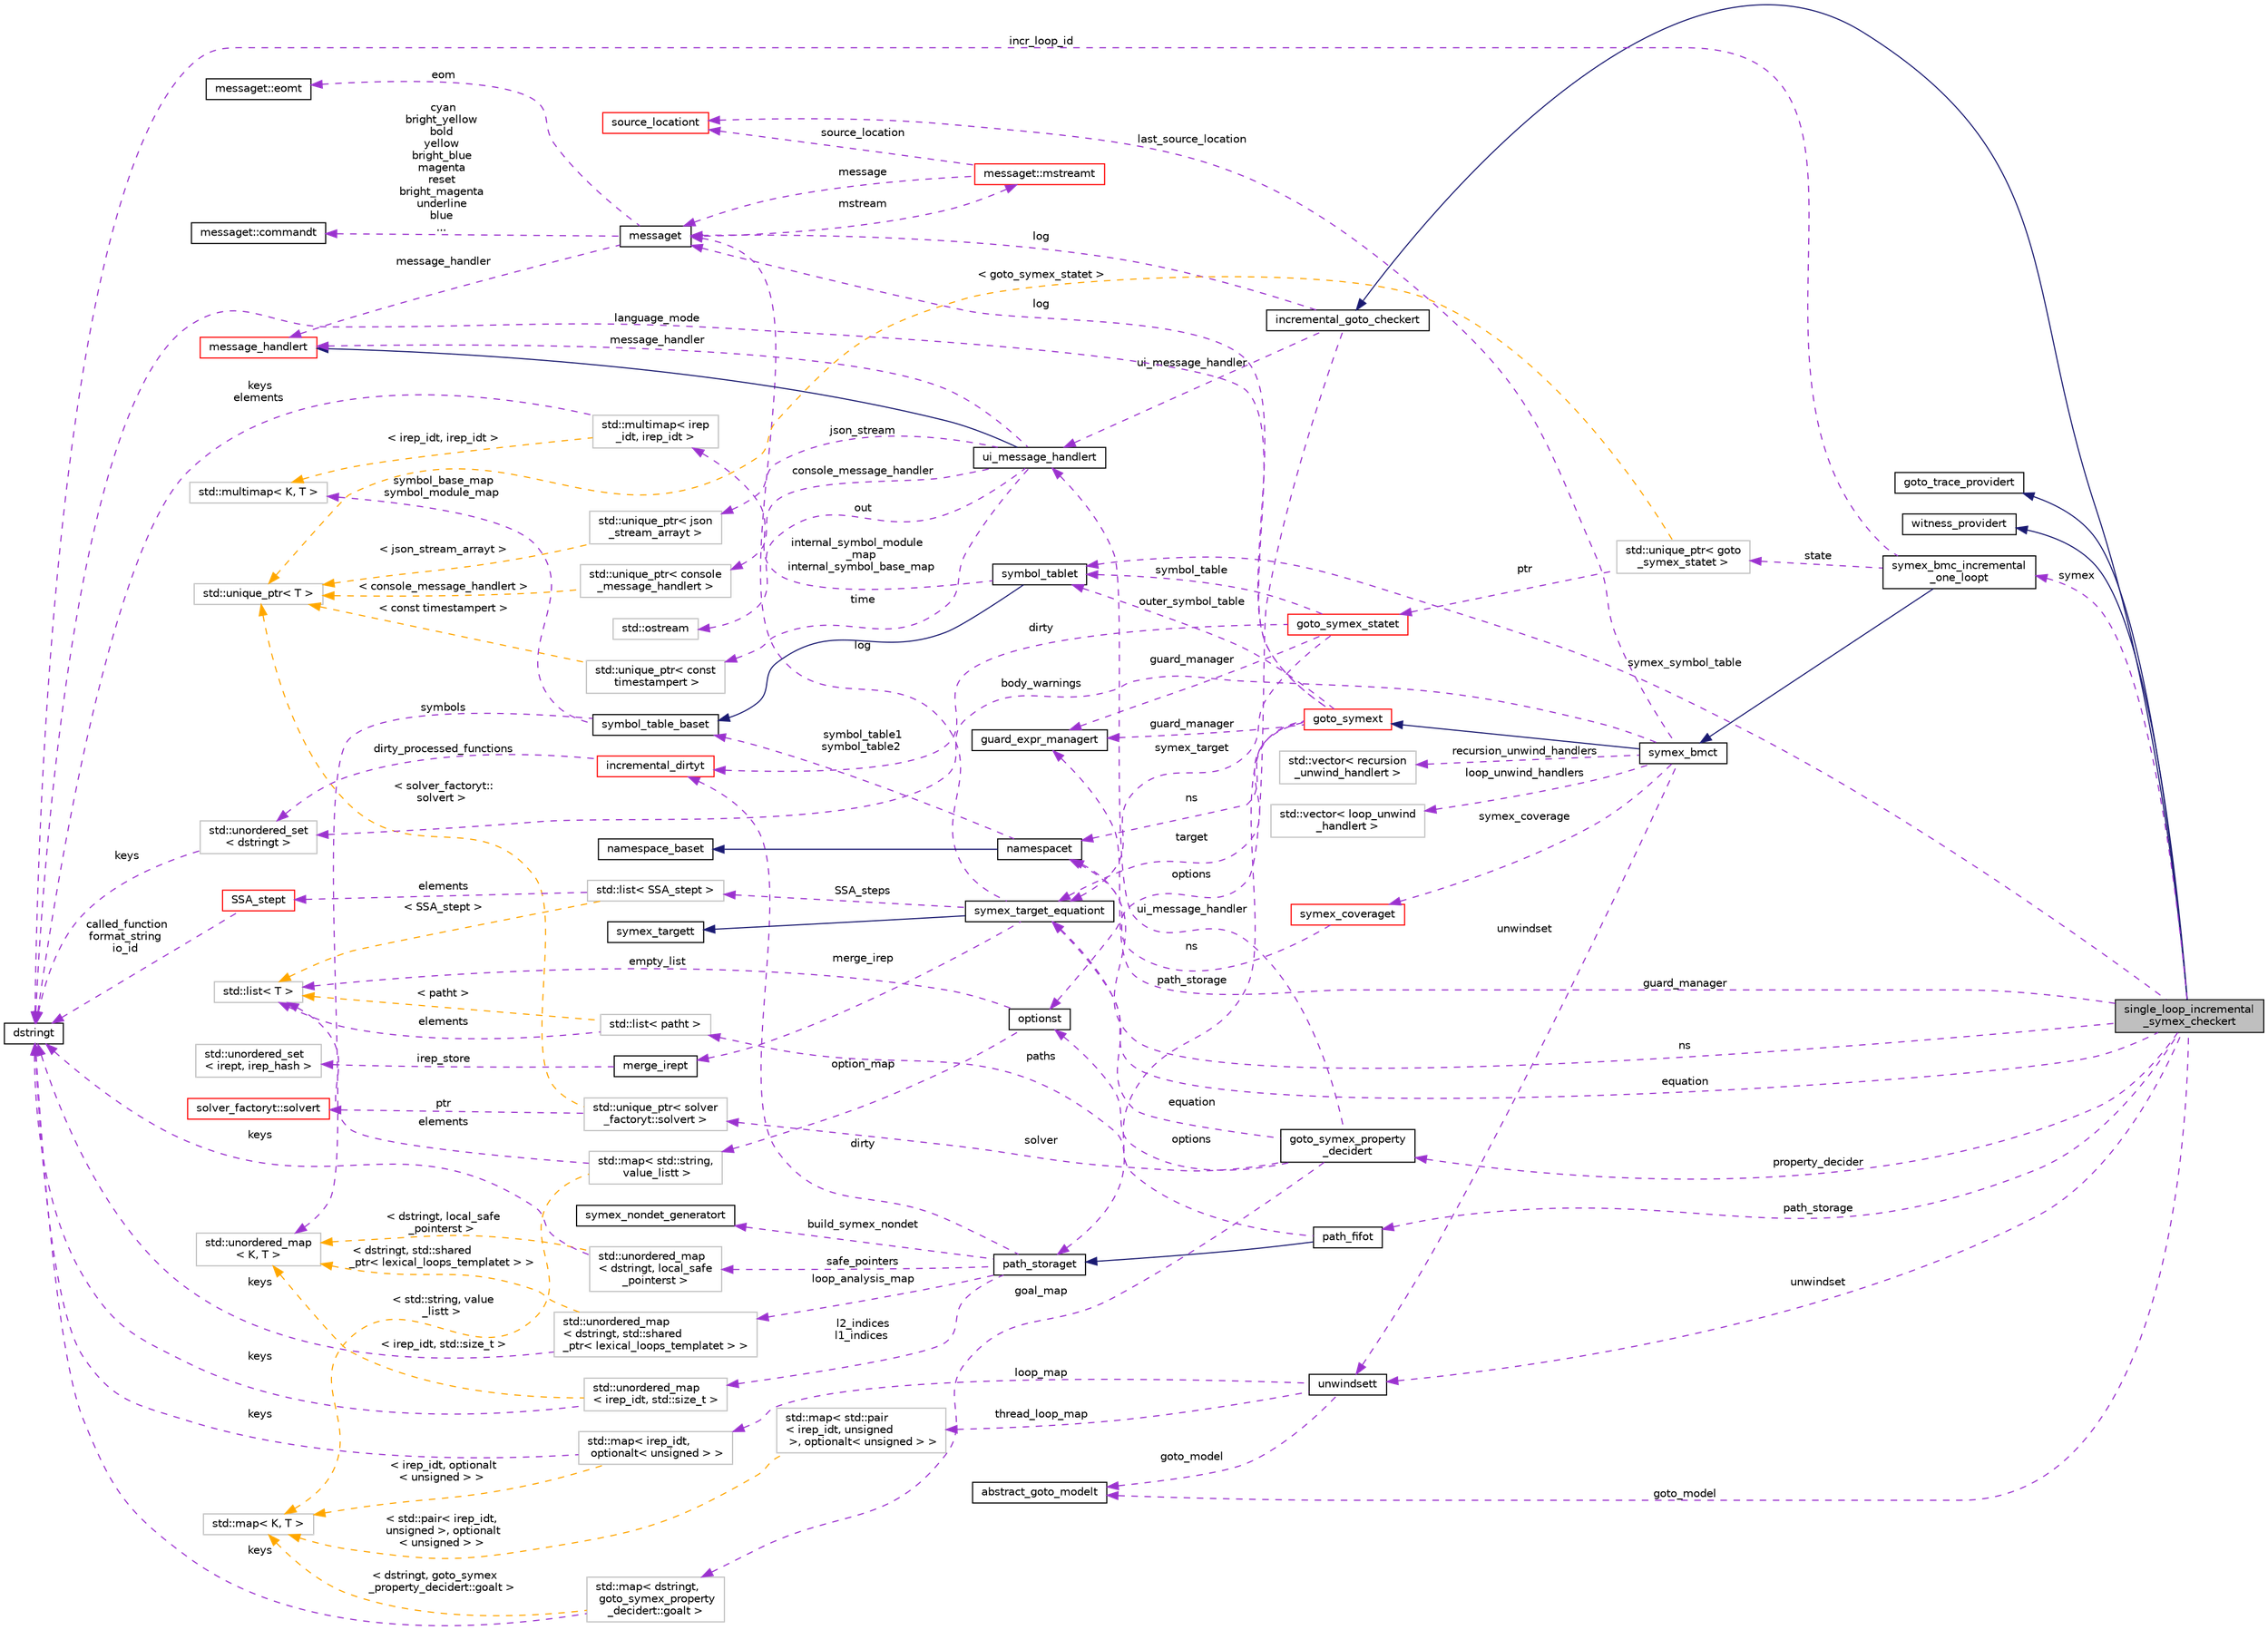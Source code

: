 digraph "single_loop_incremental_symex_checkert"
{
 // LATEX_PDF_SIZE
  bgcolor="transparent";
  edge [fontname="Helvetica",fontsize="10",labelfontname="Helvetica",labelfontsize="10"];
  node [fontname="Helvetica",fontsize="10",shape=record];
  rankdir="LR";
  Node1 [label="single_loop_incremental\l_symex_checkert",height=0.2,width=0.4,color="black", fillcolor="grey75", style="filled", fontcolor="black",tooltip="Performs a multi-path symbolic execution using goto-symex that incrementally unwinds a given loop and..."];
  Node2 -> Node1 [dir="back",color="midnightblue",fontsize="10",style="solid",fontname="Helvetica"];
  Node2 [label="incremental_goto_checkert",height=0.2,width=0.4,color="black",URL="$classincremental__goto__checkert.html",tooltip="An implementation of incremental_goto_checkert provides functionality for checking a set of propertie..."];
  Node3 -> Node2 [dir="back",color="darkorchid3",fontsize="10",style="dashed",label=" options" ,fontname="Helvetica"];
  Node3 [label="optionst",height=0.2,width=0.4,color="black",URL="$classoptionst.html",tooltip=" "];
  Node4 -> Node3 [dir="back",color="darkorchid3",fontsize="10",style="dashed",label=" empty_list" ,fontname="Helvetica"];
  Node4 [label="std::list\< T \>",height=0.2,width=0.4,color="grey75",tooltip="STL class."];
  Node6 -> Node3 [dir="back",color="darkorchid3",fontsize="10",style="dashed",label=" option_map" ,fontname="Helvetica"];
  Node6 [label="std::map\< std::string,\l value_listt \>",height=0.2,width=0.4,color="grey75",tooltip=" "];
  Node4 -> Node6 [dir="back",color="darkorchid3",fontsize="10",style="dashed",label=" elements" ,fontname="Helvetica"];
  Node9 -> Node6 [dir="back",color="orange",fontsize="10",style="dashed",label=" \< std::string, value\l_listt \>" ,fontname="Helvetica"];
  Node9 [label="std::map\< K, T \>",height=0.2,width=0.4,color="grey75",tooltip="STL class."];
  Node11 -> Node2 [dir="back",color="darkorchid3",fontsize="10",style="dashed",label=" log" ,fontname="Helvetica"];
  Node11 [label="messaget",height=0.2,width=0.4,color="black",URL="$classmessaget.html",tooltip="Class that provides messages with a built-in verbosity 'level'."];
  Node12 -> Node11 [dir="back",color="darkorchid3",fontsize="10",style="dashed",label=" message_handler" ,fontname="Helvetica"];
  Node12 [label="message_handlert",height=0.2,width=0.4,color="red",URL="$classmessage__handlert.html",tooltip=" "];
  Node15 -> Node11 [dir="back",color="darkorchid3",fontsize="10",style="dashed",label=" cyan\nbright_yellow\nbold\nyellow\nbright_blue\nmagenta\nreset\nbright_magenta\nunderline\nblue\n..." ,fontname="Helvetica"];
  Node15 [label="messaget::commandt",height=0.2,width=0.4,color="black",URL="$classmessaget_1_1commandt.html",tooltip=" "];
  Node16 -> Node11 [dir="back",color="darkorchid3",fontsize="10",style="dashed",label=" mstream" ,fontname="Helvetica"];
  Node16 [label="messaget::mstreamt",height=0.2,width=0.4,color="red",URL="$classmessaget_1_1mstreamt.html",tooltip=" "];
  Node11 -> Node16 [dir="back",color="darkorchid3",fontsize="10",style="dashed",label=" message" ,fontname="Helvetica"];
  Node22 -> Node16 [dir="back",color="darkorchid3",fontsize="10",style="dashed",label=" source_location" ,fontname="Helvetica"];
  Node22 [label="source_locationt",height=0.2,width=0.4,color="red",URL="$classsource__locationt.html",tooltip=" "];
  Node30 -> Node11 [dir="back",color="darkorchid3",fontsize="10",style="dashed",label=" eom" ,fontname="Helvetica"];
  Node30 [label="messaget::eomt",height=0.2,width=0.4,color="black",URL="$classmessaget_1_1eomt.html",tooltip=" "];
  Node31 -> Node2 [dir="back",color="darkorchid3",fontsize="10",style="dashed",label=" ui_message_handler" ,fontname="Helvetica"];
  Node31 [label="ui_message_handlert",height=0.2,width=0.4,color="black",URL="$classui__message__handlert.html",tooltip=" "];
  Node12 -> Node31 [dir="back",color="midnightblue",fontsize="10",style="solid",fontname="Helvetica"];
  Node12 -> Node31 [dir="back",color="darkorchid3",fontsize="10",style="dashed",label=" message_handler" ,fontname="Helvetica"];
  Node32 -> Node31 [dir="back",color="darkorchid3",fontsize="10",style="dashed",label=" json_stream" ,fontname="Helvetica"];
  Node32 [label="std::unique_ptr\< json\l_stream_arrayt \>",height=0.2,width=0.4,color="grey75",tooltip=" "];
  Node36 -> Node32 [dir="back",color="orange",fontsize="10",style="dashed",label=" \< json_stream_arrayt \>" ,fontname="Helvetica"];
  Node36 [label="std::unique_ptr\< T \>",height=0.2,width=0.4,color="grey75",tooltip="STL class."];
  Node42 -> Node31 [dir="back",color="darkorchid3",fontsize="10",style="dashed",label=" console_message_handler" ,fontname="Helvetica"];
  Node42 [label="std::unique_ptr\< console\l_message_handlert \>",height=0.2,width=0.4,color="grey75",tooltip=" "];
  Node36 -> Node42 [dir="back",color="orange",fontsize="10",style="dashed",label=" \< console_message_handlert \>" ,fontname="Helvetica"];
  Node40 -> Node31 [dir="back",color="darkorchid3",fontsize="10",style="dashed",label=" out" ,fontname="Helvetica"];
  Node40 [label="std::ostream",height=0.2,width=0.4,color="grey75",tooltip="STL class."];
  Node44 -> Node31 [dir="back",color="darkorchid3",fontsize="10",style="dashed",label=" time" ,fontname="Helvetica"];
  Node44 [label="std::unique_ptr\< const\l timestampert \>",height=0.2,width=0.4,color="grey75",tooltip=" "];
  Node36 -> Node44 [dir="back",color="orange",fontsize="10",style="dashed",label=" \< const timestampert \>" ,fontname="Helvetica"];
  Node46 -> Node1 [dir="back",color="midnightblue",fontsize="10",style="solid",fontname="Helvetica"];
  Node46 [label="goto_trace_providert",height=0.2,width=0.4,color="black",URL="$classgoto__trace__providert.html",tooltip="An implementation of incremental_goto_checkert may implement this interface to provide goto traces."];
  Node47 -> Node1 [dir="back",color="midnightblue",fontsize="10",style="solid",fontname="Helvetica"];
  Node47 [label="witness_providert",height=0.2,width=0.4,color="black",URL="$classwitness__providert.html",tooltip="An implementation of incremental_goto_checkert may implement this interface to provide GraphML witnes..."];
  Node48 -> Node1 [dir="back",color="darkorchid3",fontsize="10",style="dashed",label=" symex_symbol_table" ,fontname="Helvetica"];
  Node48 [label="symbol_tablet",height=0.2,width=0.4,color="black",URL="$classsymbol__tablet.html",tooltip="The symbol table."];
  Node49 -> Node48 [dir="back",color="midnightblue",fontsize="10",style="solid",fontname="Helvetica"];
  Node49 [label="symbol_table_baset",height=0.2,width=0.4,color="black",URL="$classsymbol__table__baset.html",tooltip="The symbol table base class interface."];
  Node50 -> Node49 [dir="back",color="darkorchid3",fontsize="10",style="dashed",label=" symbol_base_map\nsymbol_module_map" ,fontname="Helvetica"];
  Node50 [label="std::multimap\< K, T \>",height=0.2,width=0.4,color="grey75",tooltip="STL class."];
  Node51 -> Node49 [dir="back",color="darkorchid3",fontsize="10",style="dashed",label=" symbols" ,fontname="Helvetica"];
  Node51 [label="std::unordered_map\l\< K, T \>",height=0.2,width=0.4,color="grey75",tooltip="STL class."];
  Node52 -> Node48 [dir="back",color="darkorchid3",fontsize="10",style="dashed",label=" internal_symbol_module\l_map\ninternal_symbol_base_map" ,fontname="Helvetica"];
  Node52 [label="std::multimap\< irep\l_idt, irep_idt \>",height=0.2,width=0.4,color="grey75",tooltip=" "];
  Node28 -> Node52 [dir="back",color="darkorchid3",fontsize="10",style="dashed",label=" keys\nelements" ,fontname="Helvetica"];
  Node28 [label="dstringt",height=0.2,width=0.4,color="black",URL="$classdstringt.html",tooltip="dstringt has one field, an unsigned integer no which is an index into a static table of strings."];
  Node50 -> Node52 [dir="back",color="orange",fontsize="10",style="dashed",label=" \< irep_idt, irep_idt \>" ,fontname="Helvetica"];
  Node53 -> Node1 [dir="back",color="darkorchid3",fontsize="10",style="dashed",label=" symex" ,fontname="Helvetica"];
  Node53 [label="symex_bmc_incremental\l_one_loopt",height=0.2,width=0.4,color="black",URL="$classsymex__bmc__incremental__one__loopt.html",tooltip=" "];
  Node54 -> Node53 [dir="back",color="midnightblue",fontsize="10",style="solid",fontname="Helvetica"];
  Node54 [label="symex_bmct",height=0.2,width=0.4,color="black",URL="$classsymex__bmct.html",tooltip=" "];
  Node55 -> Node54 [dir="back",color="midnightblue",fontsize="10",style="solid",fontname="Helvetica"];
  Node55 [label="goto_symext",height=0.2,width=0.4,color="red",URL="$classgoto__symext.html",tooltip="The main class for the forward symbolic simulator."];
  Node48 -> Node55 [dir="back",color="darkorchid3",fontsize="10",style="dashed",label=" outer_symbol_table" ,fontname="Helvetica"];
  Node11 -> Node55 [dir="back",color="darkorchid3",fontsize="10",style="dashed",label=" log" ,fontname="Helvetica"];
  Node56 -> Node55 [dir="back",color="darkorchid3",fontsize="10",style="dashed",label=" path_storage" ,fontname="Helvetica"];
  Node56 [label="path_storaget",height=0.2,width=0.4,color="black",URL="$classpath__storaget.html",tooltip="Storage for symbolic execution paths to be resumed later."];
  Node57 -> Node56 [dir="back",color="darkorchid3",fontsize="10",style="dashed",label=" safe_pointers" ,fontname="Helvetica"];
  Node57 [label="std::unordered_map\l\< dstringt, local_safe\l_pointerst \>",height=0.2,width=0.4,color="grey75",tooltip=" "];
  Node28 -> Node57 [dir="back",color="darkorchid3",fontsize="10",style="dashed",label=" keys" ,fontname="Helvetica"];
  Node51 -> Node57 [dir="back",color="orange",fontsize="10",style="dashed",label=" \< dstringt, local_safe\l_pointerst \>" ,fontname="Helvetica"];
  Node63 -> Node56 [dir="back",color="darkorchid3",fontsize="10",style="dashed",label=" dirty" ,fontname="Helvetica"];
  Node63 [label="incremental_dirtyt",height=0.2,width=0.4,color="red",URL="$classincremental__dirtyt.html",tooltip="Wrapper for dirtyt that permits incremental population, ensuring each function is analysed exactly on..."];
  Node64 -> Node63 [dir="back",color="darkorchid3",fontsize="10",style="dashed",label=" dirty_processed_functions" ,fontname="Helvetica"];
  Node64 [label="std::unordered_set\l\< dstringt \>",height=0.2,width=0.4,color="grey75",tooltip=" "];
  Node28 -> Node64 [dir="back",color="darkorchid3",fontsize="10",style="dashed",label=" keys" ,fontname="Helvetica"];
  Node67 -> Node56 [dir="back",color="darkorchid3",fontsize="10",style="dashed",label=" build_symex_nondet" ,fontname="Helvetica"];
  Node67 [label="symex_nondet_generatort",height=0.2,width=0.4,color="black",URL="$classsymex__nondet__generatort.html",tooltip="Functor generating fresh nondet symbols."];
  Node68 -> Node56 [dir="back",color="darkorchid3",fontsize="10",style="dashed",label=" loop_analysis_map" ,fontname="Helvetica"];
  Node68 [label="std::unordered_map\l\< dstringt, std::shared\l_ptr\< lexical_loops_templatet \> \>",height=0.2,width=0.4,color="grey75",tooltip=" "];
  Node28 -> Node68 [dir="back",color="darkorchid3",fontsize="10",style="dashed",label=" keys" ,fontname="Helvetica"];
  Node51 -> Node68 [dir="back",color="orange",fontsize="10",style="dashed",label=" \< dstringt, std::shared\l_ptr\< lexical_loops_templatet \> \>" ,fontname="Helvetica"];
  Node76 -> Node56 [dir="back",color="darkorchid3",fontsize="10",style="dashed",label=" l2_indices\nl1_indices" ,fontname="Helvetica"];
  Node76 [label="std::unordered_map\l\< irep_idt, std::size_t \>",height=0.2,width=0.4,color="grey75",tooltip=" "];
  Node28 -> Node76 [dir="back",color="darkorchid3",fontsize="10",style="dashed",label=" keys" ,fontname="Helvetica"];
  Node51 -> Node76 [dir="back",color="orange",fontsize="10",style="dashed",label=" \< irep_idt, std::size_t \>" ,fontname="Helvetica"];
  Node77 -> Node55 [dir="back",color="darkorchid3",fontsize="10",style="dashed",label=" guard_manager" ,fontname="Helvetica"];
  Node77 [label="guard_expr_managert",height=0.2,width=0.4,color="black",URL="$structguard__expr__managert.html",tooltip="This is unused by this implementation of guards, but can be used by other implementations of the same..."];
  Node78 -> Node55 [dir="back",color="darkorchid3",fontsize="10",style="dashed",label=" ns" ,fontname="Helvetica"];
  Node78 [label="namespacet",height=0.2,width=0.4,color="black",URL="$classnamespacet.html",tooltip="A namespacet is essentially one or two symbol tables bound together, to allow for symbol lookups in t..."];
  Node79 -> Node78 [dir="back",color="midnightblue",fontsize="10",style="solid",fontname="Helvetica"];
  Node79 [label="namespace_baset",height=0.2,width=0.4,color="black",URL="$classnamespace__baset.html",tooltip="Basic interface for a namespace."];
  Node49 -> Node78 [dir="back",color="darkorchid3",fontsize="10",style="dashed",label=" symbol_table1\nsymbol_table2" ,fontname="Helvetica"];
  Node80 -> Node55 [dir="back",color="darkorchid3",fontsize="10",style="dashed",label=" target" ,fontname="Helvetica"];
  Node80 [label="symex_target_equationt",height=0.2,width=0.4,color="black",URL="$classsymex__target__equationt.html",tooltip="Inheriting the interface of symex_targett this class represents the SSA form of the input program as ..."];
  Node81 -> Node80 [dir="back",color="midnightblue",fontsize="10",style="solid",fontname="Helvetica"];
  Node81 [label="symex_targett",height=0.2,width=0.4,color="black",URL="$classsymex__targett.html",tooltip="The interface of the target container for symbolic execution to record its symbolic steps into."];
  Node11 -> Node80 [dir="back",color="darkorchid3",fontsize="10",style="dashed",label=" log" ,fontname="Helvetica"];
  Node82 -> Node80 [dir="back",color="darkorchid3",fontsize="10",style="dashed",label=" merge_irep" ,fontname="Helvetica"];
  Node82 [label="merge_irept",height=0.2,width=0.4,color="black",URL="$classmerge__irept.html",tooltip=" "];
  Node83 -> Node82 [dir="back",color="darkorchid3",fontsize="10",style="dashed",label=" irep_store" ,fontname="Helvetica"];
  Node83 [label="std::unordered_set\l\< irept, irep_hash \>",height=0.2,width=0.4,color="grey75",tooltip=" "];
  Node84 -> Node80 [dir="back",color="darkorchid3",fontsize="10",style="dashed",label=" SSA_steps" ,fontname="Helvetica"];
  Node84 [label="std::list\< SSA_stept \>",height=0.2,width=0.4,color="grey75",tooltip=" "];
  Node85 -> Node84 [dir="back",color="darkorchid3",fontsize="10",style="dashed",label=" elements" ,fontname="Helvetica"];
  Node85 [label="SSA_stept",height=0.2,width=0.4,color="red",URL="$class_s_s_a__stept.html",tooltip="Single SSA step in the equation."];
  Node28 -> Node85 [dir="back",color="darkorchid3",fontsize="10",style="dashed",label=" called_function\nformat_string\nio_id" ,fontname="Helvetica"];
  Node4 -> Node84 [dir="back",color="orange",fontsize="10",style="dashed",label=" \< SSA_stept \>" ,fontname="Helvetica"];
  Node28 -> Node55 [dir="back",color="darkorchid3",fontsize="10",style="dashed",label=" language_mode" ,fontname="Helvetica"];
  Node64 -> Node54 [dir="back",color="darkorchid3",fontsize="10",style="dashed",label=" body_warnings" ,fontname="Helvetica"];
  Node98 -> Node54 [dir="back",color="darkorchid3",fontsize="10",style="dashed",label=" recursion_unwind_handlers" ,fontname="Helvetica"];
  Node98 [label="std::vector\< recursion\l_unwind_handlert \>",height=0.2,width=0.4,color="grey75",tooltip=" "];
  Node99 -> Node54 [dir="back",color="darkorchid3",fontsize="10",style="dashed",label=" symex_coverage" ,fontname="Helvetica"];
  Node99 [label="symex_coveraget",height=0.2,width=0.4,color="red",URL="$classsymex__coveraget.html",tooltip=" "];
  Node78 -> Node99 [dir="back",color="darkorchid3",fontsize="10",style="dashed",label=" ns" ,fontname="Helvetica"];
  Node102 -> Node54 [dir="back",color="darkorchid3",fontsize="10",style="dashed",label=" loop_unwind_handlers" ,fontname="Helvetica"];
  Node102 [label="std::vector\< loop_unwind\l_handlert \>",height=0.2,width=0.4,color="grey75",tooltip=" "];
  Node103 -> Node54 [dir="back",color="darkorchid3",fontsize="10",style="dashed",label=" unwindset" ,fontname="Helvetica"];
  Node103 [label="unwindsett",height=0.2,width=0.4,color="black",URL="$classunwindsett.html",tooltip=" "];
  Node104 -> Node103 [dir="back",color="darkorchid3",fontsize="10",style="dashed",label=" thread_loop_map" ,fontname="Helvetica"];
  Node104 [label="std::map\< std::pair\l\< irep_idt, unsigned\l \>, optionalt\< unsigned \> \>",height=0.2,width=0.4,color="grey75",tooltip=" "];
  Node9 -> Node104 [dir="back",color="orange",fontsize="10",style="dashed",label=" \< std::pair\< irep_idt,\l unsigned \>, optionalt\l\< unsigned \> \>" ,fontname="Helvetica"];
  Node105 -> Node103 [dir="back",color="darkorchid3",fontsize="10",style="dashed",label=" goto_model" ,fontname="Helvetica"];
  Node105 [label="abstract_goto_modelt",height=0.2,width=0.4,color="black",URL="$classabstract__goto__modelt.html",tooltip="Abstract interface to eager or lazy GOTO models."];
  Node106 -> Node103 [dir="back",color="darkorchid3",fontsize="10",style="dashed",label=" loop_map" ,fontname="Helvetica"];
  Node106 [label="std::map\< irep_idt,\l optionalt\< unsigned \> \>",height=0.2,width=0.4,color="grey75",tooltip=" "];
  Node28 -> Node106 [dir="back",color="darkorchid3",fontsize="10",style="dashed",label=" keys" ,fontname="Helvetica"];
  Node9 -> Node106 [dir="back",color="orange",fontsize="10",style="dashed",label=" \< irep_idt, optionalt\l\< unsigned \> \>" ,fontname="Helvetica"];
  Node22 -> Node54 [dir="back",color="darkorchid3",fontsize="10",style="dashed",label=" last_source_location" ,fontname="Helvetica"];
  Node28 -> Node53 [dir="back",color="darkorchid3",fontsize="10",style="dashed",label=" incr_loop_id" ,fontname="Helvetica"];
  Node107 -> Node53 [dir="back",color="darkorchid3",fontsize="10",style="dashed",label=" state" ,fontname="Helvetica"];
  Node107 [label="std::unique_ptr\< goto\l_symex_statet \>",height=0.2,width=0.4,color="grey75",tooltip=" "];
  Node108 -> Node107 [dir="back",color="darkorchid3",fontsize="10",style="dashed",label=" ptr" ,fontname="Helvetica"];
  Node108 [label="goto_symex_statet",height=0.2,width=0.4,color="red",URL="$classgoto__symex__statet.html",tooltip="Central data structure: state."];
  Node48 -> Node108 [dir="back",color="darkorchid3",fontsize="10",style="dashed",label=" symbol_table" ,fontname="Helvetica"];
  Node63 -> Node108 [dir="back",color="darkorchid3",fontsize="10",style="dashed",label=" dirty" ,fontname="Helvetica"];
  Node77 -> Node108 [dir="back",color="darkorchid3",fontsize="10",style="dashed",label=" guard_manager" ,fontname="Helvetica"];
  Node80 -> Node108 [dir="back",color="darkorchid3",fontsize="10",style="dashed",label=" symex_target" ,fontname="Helvetica"];
  Node36 -> Node107 [dir="back",color="orange",fontsize="10",style="dashed",label=" \< goto_symex_statet \>" ,fontname="Helvetica"];
  Node77 -> Node1 [dir="back",color="darkorchid3",fontsize="10",style="dashed",label=" guard_manager" ,fontname="Helvetica"];
  Node78 -> Node1 [dir="back",color="darkorchid3",fontsize="10",style="dashed",label=" ns" ,fontname="Helvetica"];
  Node141 -> Node1 [dir="back",color="darkorchid3",fontsize="10",style="dashed",label=" path_storage" ,fontname="Helvetica"];
  Node141 [label="path_fifot",height=0.2,width=0.4,color="black",URL="$classpath__fifot.html",tooltip="FIFO save queue: paths are resumed in the order that they were saved."];
  Node56 -> Node141 [dir="back",color="midnightblue",fontsize="10",style="solid",fontname="Helvetica"];
  Node142 -> Node141 [dir="back",color="darkorchid3",fontsize="10",style="dashed",label=" paths" ,fontname="Helvetica"];
  Node142 [label="std::list\< patht \>",height=0.2,width=0.4,color="grey75",tooltip=" "];
  Node4 -> Node142 [dir="back",color="darkorchid3",fontsize="10",style="dashed",label=" elements" ,fontname="Helvetica"];
  Node4 -> Node142 [dir="back",color="orange",fontsize="10",style="dashed",label=" \< patht \>" ,fontname="Helvetica"];
  Node80 -> Node1 [dir="back",color="darkorchid3",fontsize="10",style="dashed",label=" equation" ,fontname="Helvetica"];
  Node105 -> Node1 [dir="back",color="darkorchid3",fontsize="10",style="dashed",label=" goto_model" ,fontname="Helvetica"];
  Node103 -> Node1 [dir="back",color="darkorchid3",fontsize="10",style="dashed",label=" unwindset" ,fontname="Helvetica"];
  Node143 -> Node1 [dir="back",color="darkorchid3",fontsize="10",style="dashed",label=" property_decider" ,fontname="Helvetica"];
  Node143 [label="goto_symex_property\l_decidert",height=0.2,width=0.4,color="black",URL="$classgoto__symex__property__decidert.html",tooltip="Provides management of goal variables that encode properties."];
  Node3 -> Node143 [dir="back",color="darkorchid3",fontsize="10",style="dashed",label=" options" ,fontname="Helvetica"];
  Node31 -> Node143 [dir="back",color="darkorchid3",fontsize="10",style="dashed",label=" ui_message_handler" ,fontname="Helvetica"];
  Node80 -> Node143 [dir="back",color="darkorchid3",fontsize="10",style="dashed",label=" equation" ,fontname="Helvetica"];
  Node144 -> Node143 [dir="back",color="darkorchid3",fontsize="10",style="dashed",label=" solver" ,fontname="Helvetica"];
  Node144 [label="std::unique_ptr\< solver\l_factoryt::solvert \>",height=0.2,width=0.4,color="grey75",tooltip=" "];
  Node145 -> Node144 [dir="back",color="darkorchid3",fontsize="10",style="dashed",label=" ptr" ,fontname="Helvetica"];
  Node145 [label="solver_factoryt::solvert",height=0.2,width=0.4,color="red",URL="$classsolver__factoryt_1_1solvert.html",tooltip=" "];
  Node36 -> Node144 [dir="back",color="orange",fontsize="10",style="dashed",label=" \< solver_factoryt::\lsolvert \>" ,fontname="Helvetica"];
  Node155 -> Node143 [dir="back",color="darkorchid3",fontsize="10",style="dashed",label=" goal_map" ,fontname="Helvetica"];
  Node155 [label="std::map\< dstringt,\l goto_symex_property\l_decidert::goalt \>",height=0.2,width=0.4,color="grey75",tooltip=" "];
  Node28 -> Node155 [dir="back",color="darkorchid3",fontsize="10",style="dashed",label=" keys" ,fontname="Helvetica"];
  Node9 -> Node155 [dir="back",color="orange",fontsize="10",style="dashed",label=" \< dstringt, goto_symex\l_property_decidert::goalt \>" ,fontname="Helvetica"];
}
